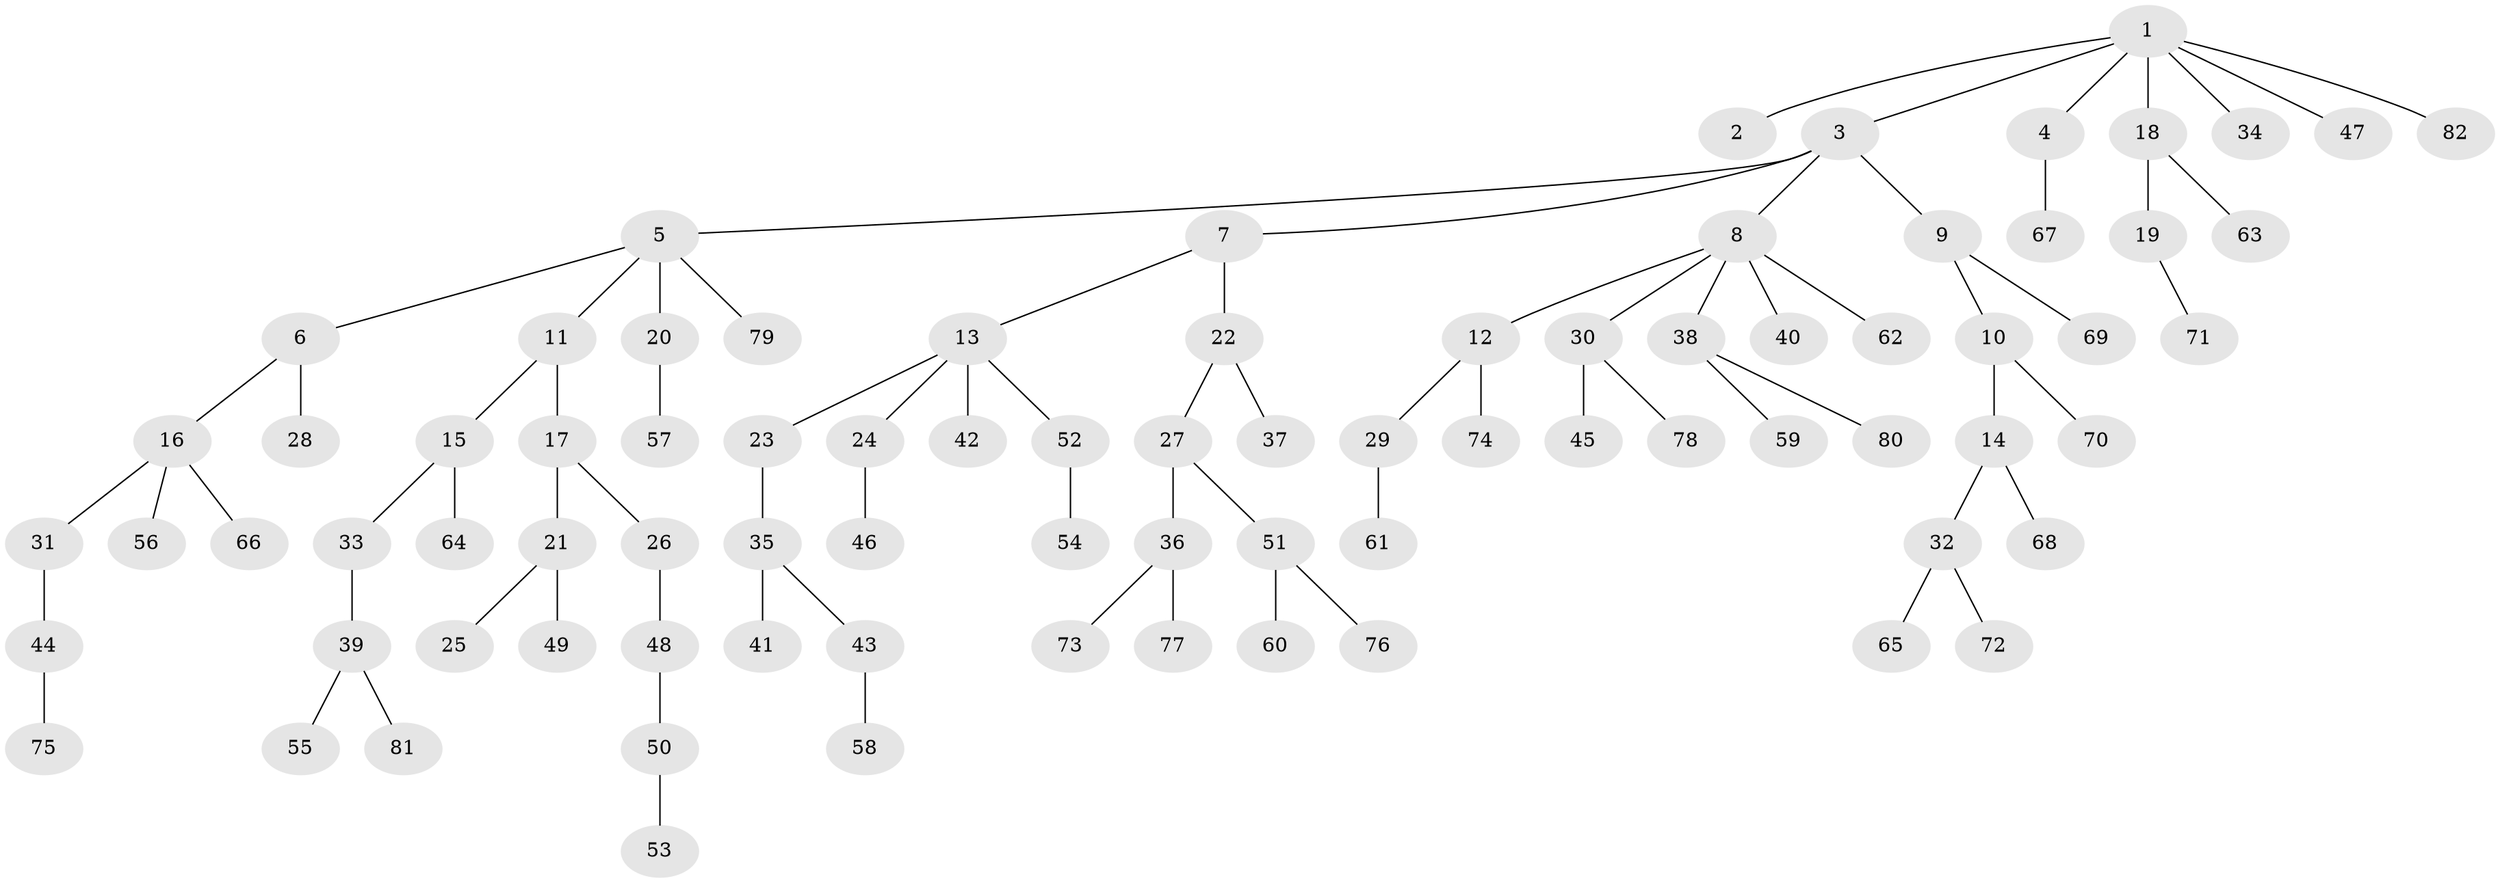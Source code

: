 // coarse degree distribution, {6: 0.024390243902439025, 2: 0.34146341463414637, 3: 0.07317073170731707, 4: 0.04878048780487805, 1: 0.4634146341463415, 5: 0.04878048780487805}
// Generated by graph-tools (version 1.1) at 2025/37/03/04/25 23:37:21]
// undirected, 82 vertices, 81 edges
graph export_dot {
  node [color=gray90,style=filled];
  1;
  2;
  3;
  4;
  5;
  6;
  7;
  8;
  9;
  10;
  11;
  12;
  13;
  14;
  15;
  16;
  17;
  18;
  19;
  20;
  21;
  22;
  23;
  24;
  25;
  26;
  27;
  28;
  29;
  30;
  31;
  32;
  33;
  34;
  35;
  36;
  37;
  38;
  39;
  40;
  41;
  42;
  43;
  44;
  45;
  46;
  47;
  48;
  49;
  50;
  51;
  52;
  53;
  54;
  55;
  56;
  57;
  58;
  59;
  60;
  61;
  62;
  63;
  64;
  65;
  66;
  67;
  68;
  69;
  70;
  71;
  72;
  73;
  74;
  75;
  76;
  77;
  78;
  79;
  80;
  81;
  82;
  1 -- 2;
  1 -- 3;
  1 -- 4;
  1 -- 18;
  1 -- 34;
  1 -- 47;
  1 -- 82;
  3 -- 5;
  3 -- 7;
  3 -- 8;
  3 -- 9;
  4 -- 67;
  5 -- 6;
  5 -- 11;
  5 -- 20;
  5 -- 79;
  6 -- 16;
  6 -- 28;
  7 -- 13;
  7 -- 22;
  8 -- 12;
  8 -- 30;
  8 -- 38;
  8 -- 40;
  8 -- 62;
  9 -- 10;
  9 -- 69;
  10 -- 14;
  10 -- 70;
  11 -- 15;
  11 -- 17;
  12 -- 29;
  12 -- 74;
  13 -- 23;
  13 -- 24;
  13 -- 42;
  13 -- 52;
  14 -- 32;
  14 -- 68;
  15 -- 33;
  15 -- 64;
  16 -- 31;
  16 -- 56;
  16 -- 66;
  17 -- 21;
  17 -- 26;
  18 -- 19;
  18 -- 63;
  19 -- 71;
  20 -- 57;
  21 -- 25;
  21 -- 49;
  22 -- 27;
  22 -- 37;
  23 -- 35;
  24 -- 46;
  26 -- 48;
  27 -- 36;
  27 -- 51;
  29 -- 61;
  30 -- 45;
  30 -- 78;
  31 -- 44;
  32 -- 65;
  32 -- 72;
  33 -- 39;
  35 -- 41;
  35 -- 43;
  36 -- 73;
  36 -- 77;
  38 -- 59;
  38 -- 80;
  39 -- 55;
  39 -- 81;
  43 -- 58;
  44 -- 75;
  48 -- 50;
  50 -- 53;
  51 -- 60;
  51 -- 76;
  52 -- 54;
}
